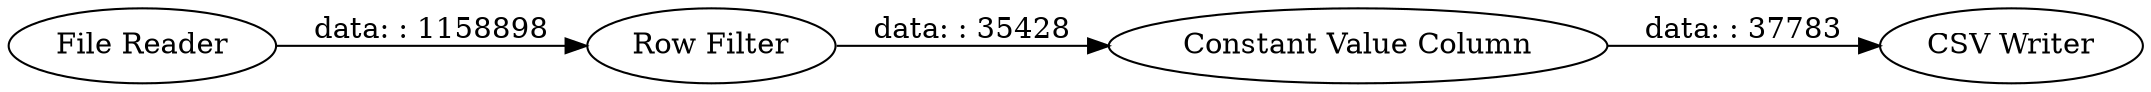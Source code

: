 digraph {
	"7961250818223137521_1" [label="File Reader"]
	"516853229504361628_4" [label="Constant Value Column"]
	"516853229504361628_2" [label="Row Filter"]
	"7961250818223137521_3" [label="CSV Writer"]
	"516853229504361628_4" -> "7961250818223137521_3" [label="data: : 37783"]
	"516853229504361628_2" -> "516853229504361628_4" [label="data: : 35428"]
	"7961250818223137521_1" -> "516853229504361628_2" [label="data: : 1158898"]
	rankdir=LR
}
